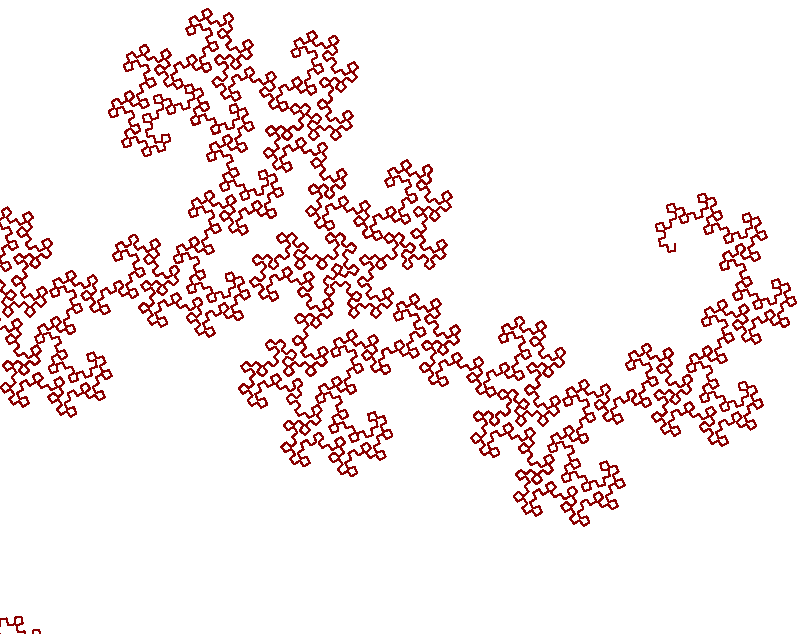 \documentclass{standalone}
\usepackage{luamplib}
\begin{document}
\begin{mplibcode}
beginfig(1);
path p; p = origin -- dir 30;
numeric n, r; r = 3;
for i=1 upto 12:
    n := length p;
    p := p rotated (45 - r);
    p := p & reverse p rotatedabout(point n of p, 90 + 2r);
endfor
draw p scaled (384 / xpart (urcorner p - llcorner p)) withcolor .54 red;
endfig;
\end{mplibcode}
\end{document}

